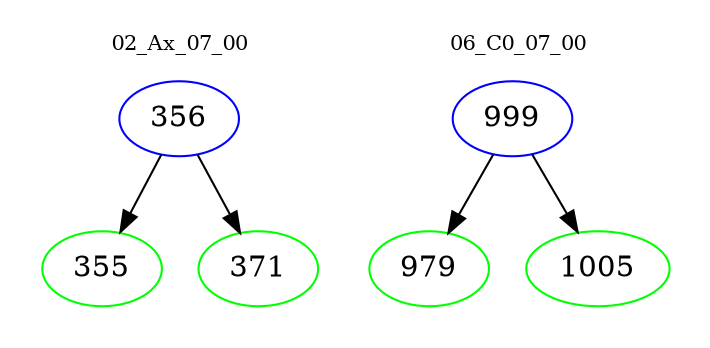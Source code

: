 digraph{
subgraph cluster_0 {
color = white
label = "02_Ax_07_00";
fontsize=10;
T0_356 [label="356", color="blue"]
T0_356 -> T0_355 [color="black"]
T0_355 [label="355", color="green"]
T0_356 -> T0_371 [color="black"]
T0_371 [label="371", color="green"]
}
subgraph cluster_1 {
color = white
label = "06_C0_07_00";
fontsize=10;
T1_999 [label="999", color="blue"]
T1_999 -> T1_979 [color="black"]
T1_979 [label="979", color="green"]
T1_999 -> T1_1005 [color="black"]
T1_1005 [label="1005", color="green"]
}
}
